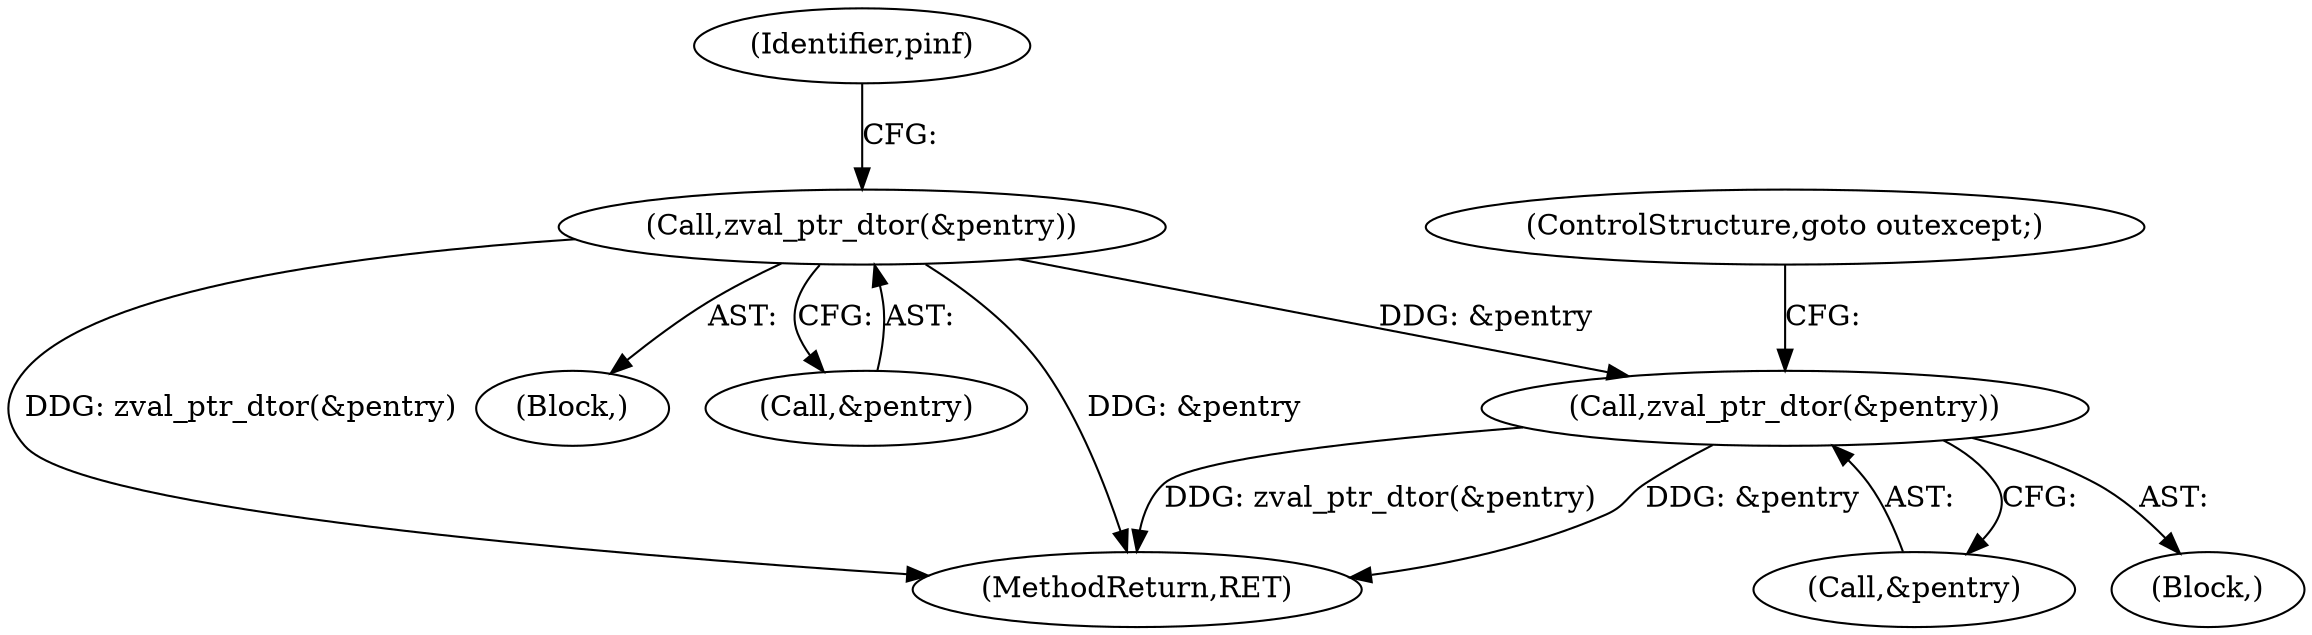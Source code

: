 digraph "0_php_88223c5245e9b470e1e6362bfd96829562ffe6ab_0@pointer" {
"1000278" [label="(Call,zval_ptr_dtor(&pentry))"];
"1000208" [label="(Call,zval_ptr_dtor(&pentry))"];
"1000278" [label="(Call,zval_ptr_dtor(&pentry))"];
"1000283" [label="(Identifier,pinf)"];
"1000279" [label="(Call,&pentry)"];
"1000208" [label="(Call,zval_ptr_dtor(&pentry))"];
"1000366" [label="(MethodReturn,RET)"];
"1000211" [label="(ControlStructure,goto outexcept;)"];
"1000175" [label="(Block,)"];
"1000209" [label="(Call,&pentry)"];
"1000207" [label="(Block,)"];
"1000278" -> "1000175"  [label="AST: "];
"1000278" -> "1000279"  [label="CFG: "];
"1000279" -> "1000278"  [label="AST: "];
"1000283" -> "1000278"  [label="CFG: "];
"1000278" -> "1000366"  [label="DDG: zval_ptr_dtor(&pentry)"];
"1000278" -> "1000366"  [label="DDG: &pentry"];
"1000278" -> "1000208"  [label="DDG: &pentry"];
"1000208" -> "1000207"  [label="AST: "];
"1000208" -> "1000209"  [label="CFG: "];
"1000209" -> "1000208"  [label="AST: "];
"1000211" -> "1000208"  [label="CFG: "];
"1000208" -> "1000366"  [label="DDG: &pentry"];
"1000208" -> "1000366"  [label="DDG: zval_ptr_dtor(&pentry)"];
}
